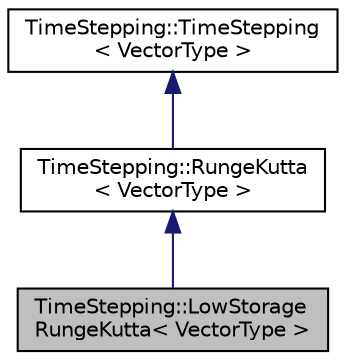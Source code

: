 digraph "TimeStepping::LowStorageRungeKutta&lt; VectorType &gt;"
{
 // LATEX_PDF_SIZE
  edge [fontname="Helvetica",fontsize="10",labelfontname="Helvetica",labelfontsize="10"];
  node [fontname="Helvetica",fontsize="10",shape=record];
  Node1 [label="TimeStepping::LowStorage\lRungeKutta\< VectorType \>",height=0.2,width=0.4,color="black", fillcolor="grey75", style="filled", fontcolor="black",tooltip=" "];
  Node2 -> Node1 [dir="back",color="midnightblue",fontsize="10",style="solid",fontname="Helvetica"];
  Node2 [label="TimeStepping::RungeKutta\l\< VectorType \>",height=0.2,width=0.4,color="black", fillcolor="white", style="filled",URL="$classTimeStepping_1_1RungeKutta.html",tooltip=" "];
  Node3 -> Node2 [dir="back",color="midnightblue",fontsize="10",style="solid",fontname="Helvetica"];
  Node3 [label="TimeStepping::TimeStepping\l\< VectorType \>",height=0.2,width=0.4,color="black", fillcolor="white", style="filled",URL="$classTimeStepping_1_1TimeStepping.html",tooltip=" "];
}
